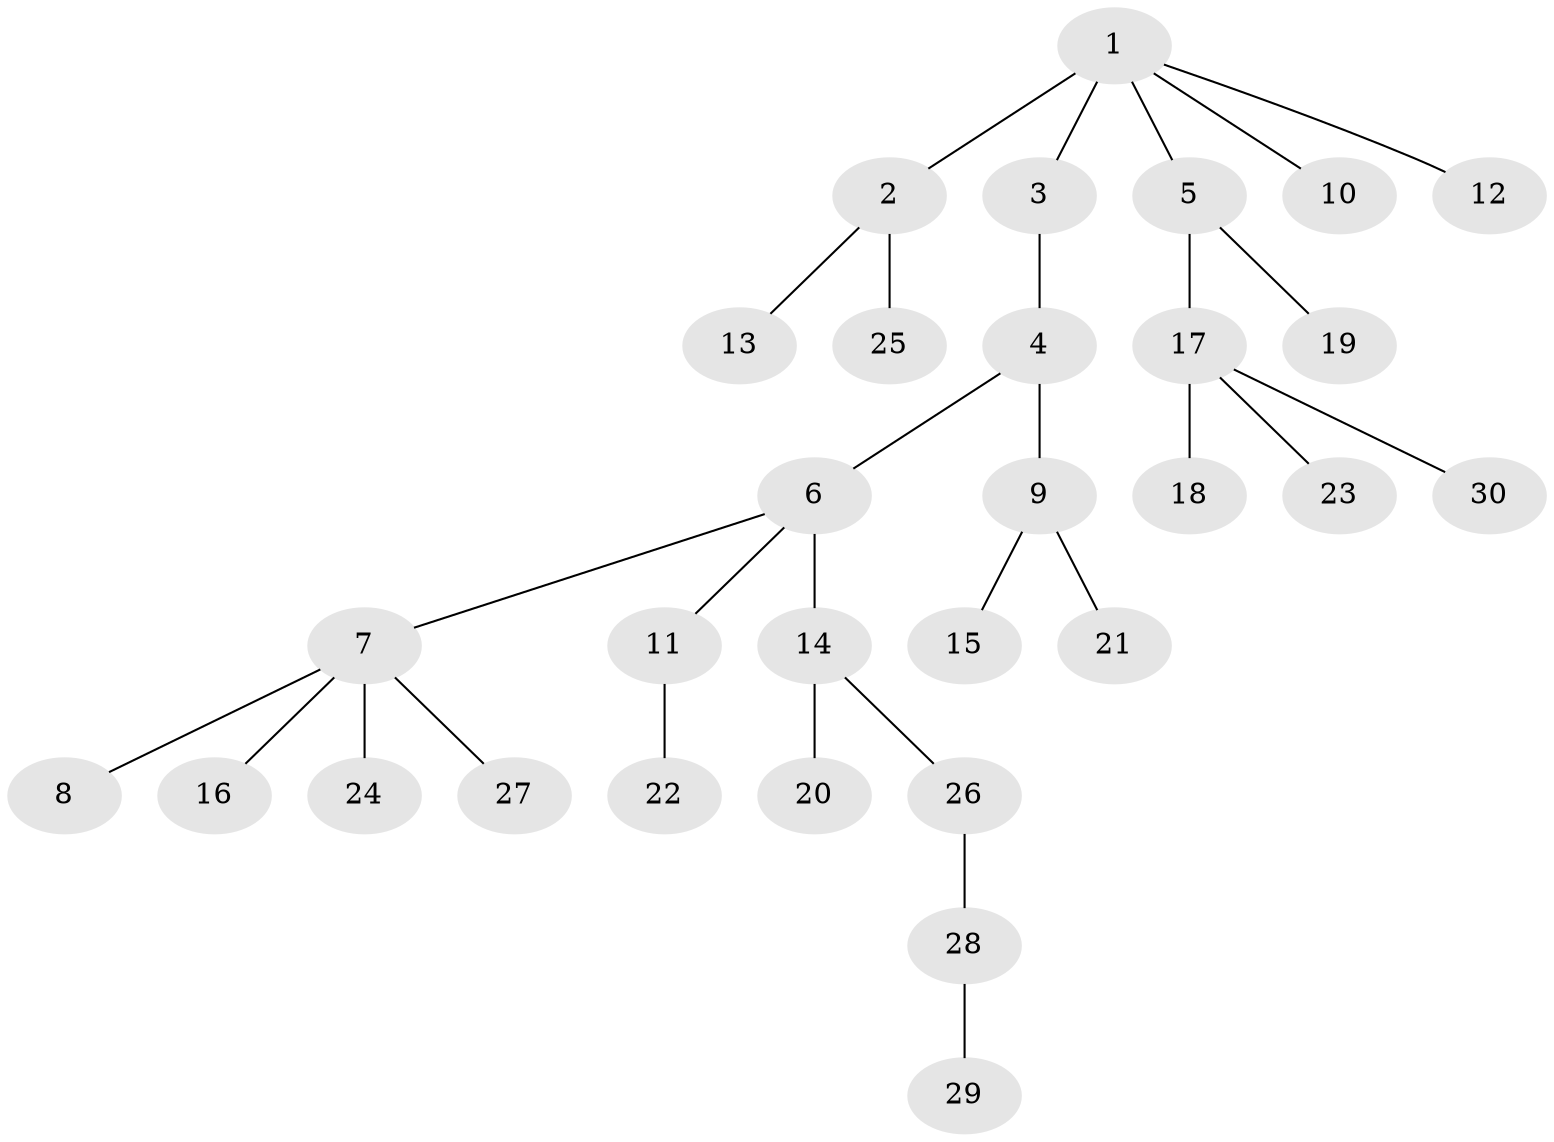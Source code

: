 // original degree distribution, {8: 0.010309278350515464, 6: 0.020618556701030927, 3: 0.1134020618556701, 5: 0.020618556701030927, 7: 0.020618556701030927, 1: 0.5051546391752577, 2: 0.27835051546391754, 4: 0.030927835051546393}
// Generated by graph-tools (version 1.1) at 2025/51/03/04/25 22:51:26]
// undirected, 30 vertices, 29 edges
graph export_dot {
  node [color=gray90,style=filled];
  1;
  2;
  3;
  4;
  5;
  6;
  7;
  8;
  9;
  10;
  11;
  12;
  13;
  14;
  15;
  16;
  17;
  18;
  19;
  20;
  21;
  22;
  23;
  24;
  25;
  26;
  27;
  28;
  29;
  30;
  1 -- 2 [weight=1.0];
  1 -- 3 [weight=2.0];
  1 -- 5 [weight=1.0];
  1 -- 10 [weight=1.0];
  1 -- 12 [weight=1.0];
  2 -- 13 [weight=1.0];
  2 -- 25 [weight=2.0];
  3 -- 4 [weight=1.0];
  4 -- 6 [weight=1.0];
  4 -- 9 [weight=1.0];
  5 -- 17 [weight=1.0];
  5 -- 19 [weight=1.0];
  6 -- 7 [weight=1.0];
  6 -- 11 [weight=1.0];
  6 -- 14 [weight=2.0];
  7 -- 8 [weight=1.0];
  7 -- 16 [weight=1.0];
  7 -- 24 [weight=1.0];
  7 -- 27 [weight=1.0];
  9 -- 15 [weight=1.0];
  9 -- 21 [weight=2.0];
  11 -- 22 [weight=1.0];
  14 -- 20 [weight=1.0];
  14 -- 26 [weight=1.0];
  17 -- 18 [weight=1.0];
  17 -- 23 [weight=1.0];
  17 -- 30 [weight=1.0];
  26 -- 28 [weight=1.0];
  28 -- 29 [weight=1.0];
}
